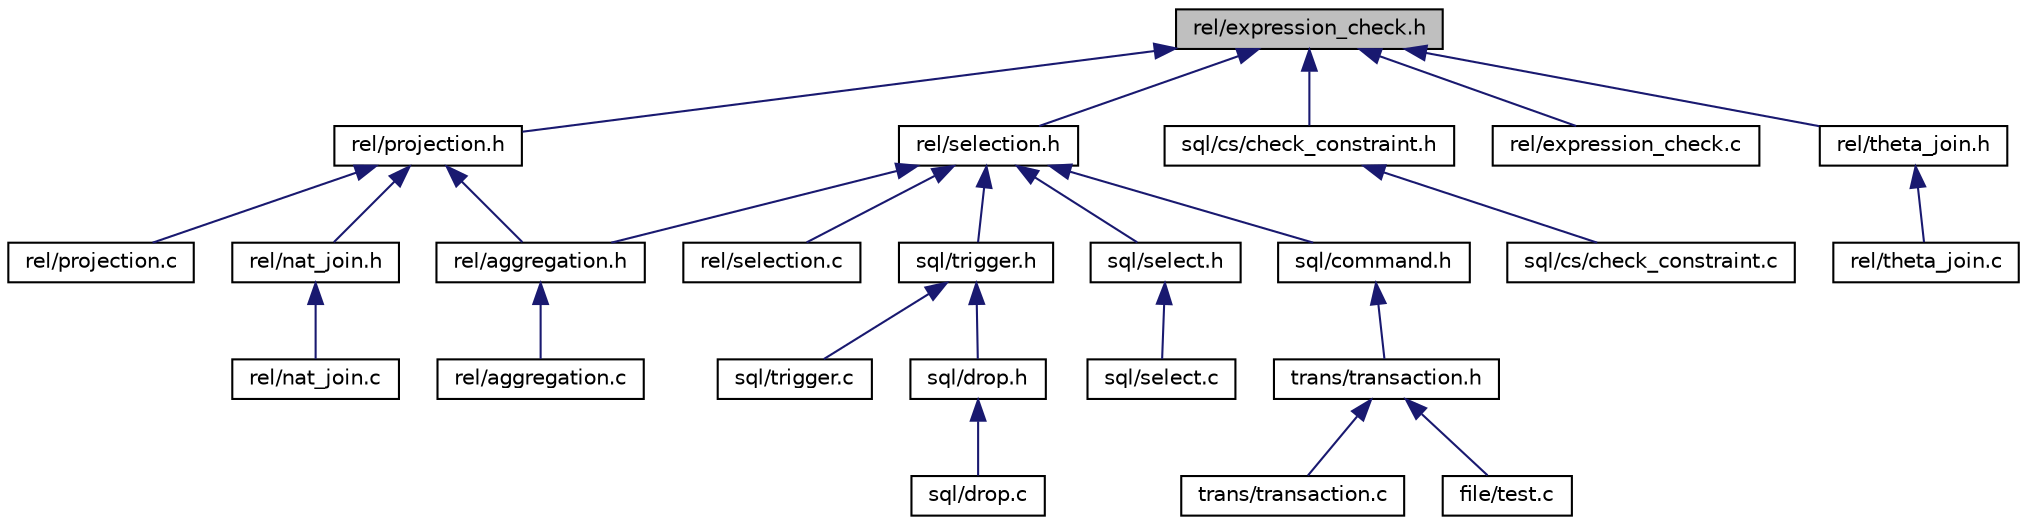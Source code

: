 digraph "rel/expression_check.h"
{
  bgcolor="transparent";
  edge [fontname="Helvetica",fontsize="10",labelfontname="Helvetica",labelfontsize="10"];
  node [fontname="Helvetica",fontsize="10",shape=record];
  Node1 [label="rel/expression_check.h",height=0.2,width=0.4,color="black", fillcolor="grey75", style="filled" fontcolor="black"];
  Node1 -> Node2 [dir="back",color="midnightblue",fontsize="10",style="solid",fontname="Helvetica"];
  Node2 [label="rel/selection.h",height=0.2,width=0.4,color="black",URL="$selection_8h.html"];
  Node2 -> Node3 [dir="back",color="midnightblue",fontsize="10",style="solid",fontname="Helvetica"];
  Node3 [label="sql/command.h",height=0.2,width=0.4,color="black",URL="$command_8h_source.html"];
  Node3 -> Node4 [dir="back",color="midnightblue",fontsize="10",style="solid",fontname="Helvetica"];
  Node4 [label="trans/transaction.h",height=0.2,width=0.4,color="black",URL="$transaction_8h.html"];
  Node4 -> Node5 [dir="back",color="midnightblue",fontsize="10",style="solid",fontname="Helvetica"];
  Node5 [label="file/test.c",height=0.2,width=0.4,color="black",URL="$test_8c.html"];
  Node4 -> Node6 [dir="back",color="midnightblue",fontsize="10",style="solid",fontname="Helvetica"];
  Node6 [label="trans/transaction.c",height=0.2,width=0.4,color="black",URL="$transaction_8c.html"];
  Node2 -> Node7 [dir="back",color="midnightblue",fontsize="10",style="solid",fontname="Helvetica"];
  Node7 [label="rel/aggregation.h",height=0.2,width=0.4,color="black",URL="$aggregation_8h.html"];
  Node7 -> Node8 [dir="back",color="midnightblue",fontsize="10",style="solid",fontname="Helvetica"];
  Node8 [label="rel/aggregation.c",height=0.2,width=0.4,color="black",URL="$aggregation_8c.html"];
  Node2 -> Node9 [dir="back",color="midnightblue",fontsize="10",style="solid",fontname="Helvetica"];
  Node9 [label="rel/selection.c",height=0.2,width=0.4,color="black",URL="$selection_8c.html"];
  Node2 -> Node10 [dir="back",color="midnightblue",fontsize="10",style="solid",fontname="Helvetica"];
  Node10 [label="sql/trigger.h",height=0.2,width=0.4,color="black",URL="$trigger_8h.html"];
  Node10 -> Node11 [dir="back",color="midnightblue",fontsize="10",style="solid",fontname="Helvetica"];
  Node11 [label="sql/drop.h",height=0.2,width=0.4,color="black",URL="$drop_8h.html"];
  Node11 -> Node12 [dir="back",color="midnightblue",fontsize="10",style="solid",fontname="Helvetica"];
  Node12 [label="sql/drop.c",height=0.2,width=0.4,color="black",URL="$drop_8c.html"];
  Node10 -> Node13 [dir="back",color="midnightblue",fontsize="10",style="solid",fontname="Helvetica"];
  Node13 [label="sql/trigger.c",height=0.2,width=0.4,color="black",URL="$trigger_8c.html"];
  Node2 -> Node14 [dir="back",color="midnightblue",fontsize="10",style="solid",fontname="Helvetica"];
  Node14 [label="sql/select.h",height=0.2,width=0.4,color="black",URL="$select_8h_source.html"];
  Node14 -> Node15 [dir="back",color="midnightblue",fontsize="10",style="solid",fontname="Helvetica"];
  Node15 [label="sql/select.c",height=0.2,width=0.4,color="black",URL="$select_8c.html"];
  Node1 -> Node16 [dir="back",color="midnightblue",fontsize="10",style="solid",fontname="Helvetica"];
  Node16 [label="sql/cs/check_constraint.h",height=0.2,width=0.4,color="black",URL="$check__constraint_8h.html"];
  Node16 -> Node17 [dir="back",color="midnightblue",fontsize="10",style="solid",fontname="Helvetica"];
  Node17 [label="sql/cs/check_constraint.c",height=0.2,width=0.4,color="black",URL="$check__constraint_8c.html"];
  Node1 -> Node18 [dir="back",color="midnightblue",fontsize="10",style="solid",fontname="Helvetica"];
  Node18 [label="rel/projection.h",height=0.2,width=0.4,color="black",URL="$projection_8h.html"];
  Node18 -> Node7 [dir="back",color="midnightblue",fontsize="10",style="solid",fontname="Helvetica"];
  Node18 -> Node19 [dir="back",color="midnightblue",fontsize="10",style="solid",fontname="Helvetica"];
  Node19 [label="rel/nat_join.h",height=0.2,width=0.4,color="black",URL="$nat__join_8h.html"];
  Node19 -> Node20 [dir="back",color="midnightblue",fontsize="10",style="solid",fontname="Helvetica"];
  Node20 [label="rel/nat_join.c",height=0.2,width=0.4,color="black",URL="$nat__join_8c.html"];
  Node18 -> Node21 [dir="back",color="midnightblue",fontsize="10",style="solid",fontname="Helvetica"];
  Node21 [label="rel/projection.c",height=0.2,width=0.4,color="black",URL="$projection_8c.html"];
  Node1 -> Node22 [dir="back",color="midnightblue",fontsize="10",style="solid",fontname="Helvetica"];
  Node22 [label="rel/expression_check.c",height=0.2,width=0.4,color="black",URL="$expression__check_8c.html"];
  Node1 -> Node23 [dir="back",color="midnightblue",fontsize="10",style="solid",fontname="Helvetica"];
  Node23 [label="rel/theta_join.h",height=0.2,width=0.4,color="black",URL="$theta__join_8h.html"];
  Node23 -> Node24 [dir="back",color="midnightblue",fontsize="10",style="solid",fontname="Helvetica"];
  Node24 [label="rel/theta_join.c",height=0.2,width=0.4,color="black",URL="$theta__join_8c.html"];
}
